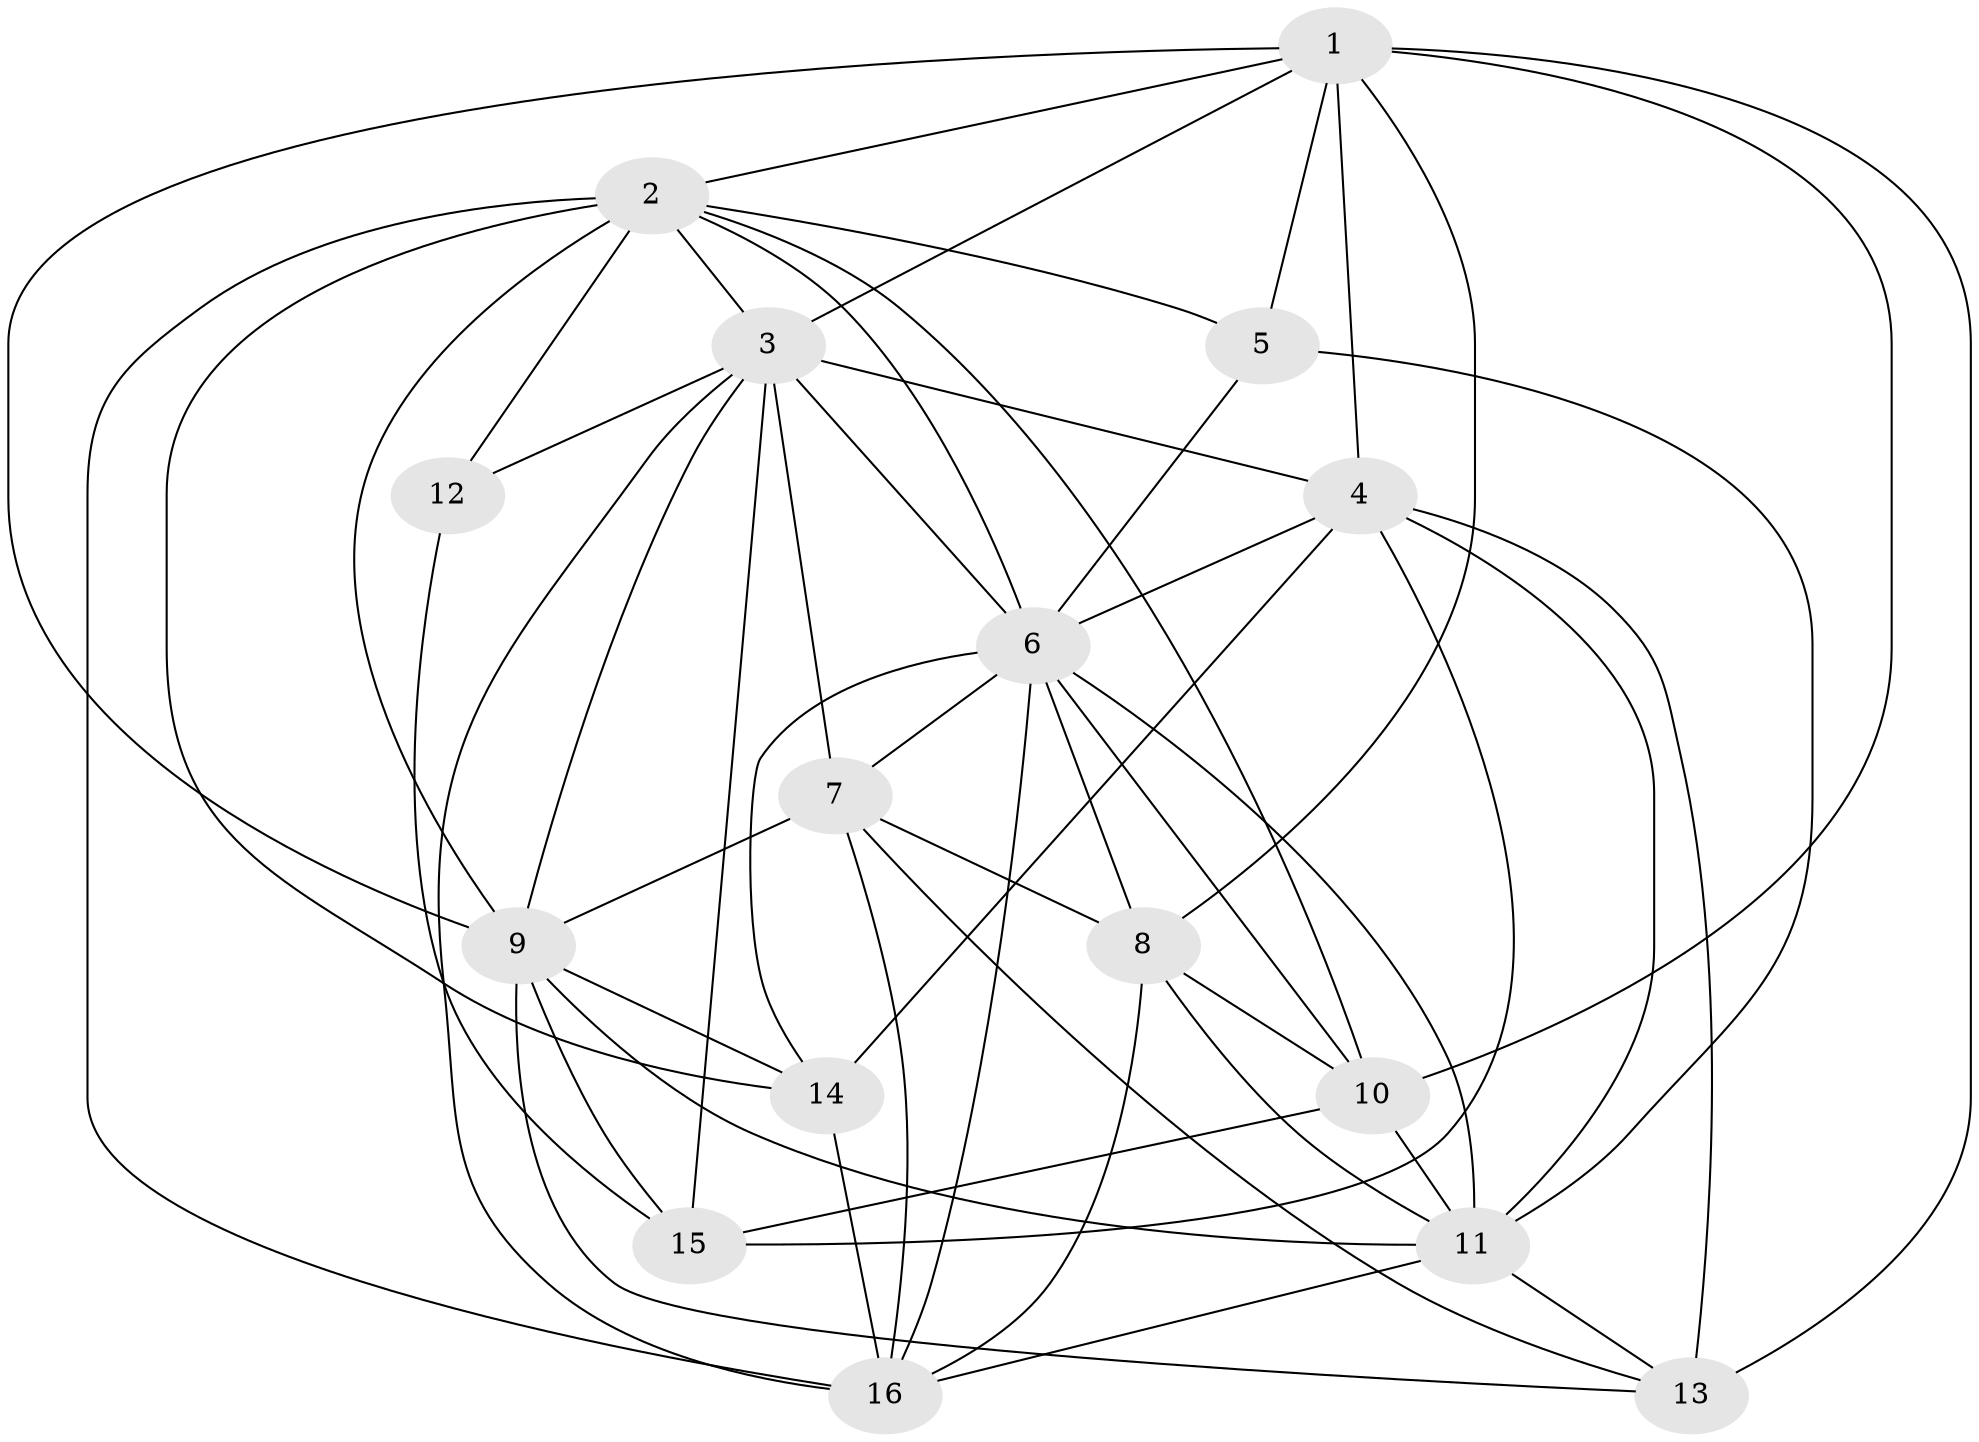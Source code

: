 // original degree distribution, {4: 1.0}
// Generated by graph-tools (version 1.1) at 2025/53/03/04/25 22:53:56]
// undirected, 16 vertices, 53 edges
graph export_dot {
  node [color=gray90,style=filled];
  1;
  2;
  3;
  4;
  5;
  6;
  7;
  8;
  9;
  10;
  11;
  12;
  13;
  14;
  15;
  16;
  1 -- 2 [weight=1.0];
  1 -- 3 [weight=1.0];
  1 -- 4 [weight=1.0];
  1 -- 5 [weight=1.0];
  1 -- 8 [weight=1.0];
  1 -- 9 [weight=1.0];
  1 -- 10 [weight=1.0];
  1 -- 13 [weight=1.0];
  2 -- 3 [weight=2.0];
  2 -- 5 [weight=1.0];
  2 -- 6 [weight=1.0];
  2 -- 9 [weight=1.0];
  2 -- 10 [weight=1.0];
  2 -- 12 [weight=2.0];
  2 -- 14 [weight=1.0];
  2 -- 16 [weight=2.0];
  3 -- 4 [weight=3.0];
  3 -- 6 [weight=1.0];
  3 -- 7 [weight=1.0];
  3 -- 9 [weight=1.0];
  3 -- 12 [weight=1.0];
  3 -- 15 [weight=1.0];
  3 -- 16 [weight=1.0];
  4 -- 6 [weight=1.0];
  4 -- 11 [weight=3.0];
  4 -- 13 [weight=2.0];
  4 -- 14 [weight=1.0];
  4 -- 15 [weight=1.0];
  5 -- 6 [weight=1.0];
  5 -- 11 [weight=1.0];
  6 -- 7 [weight=1.0];
  6 -- 8 [weight=3.0];
  6 -- 10 [weight=1.0];
  6 -- 11 [weight=1.0];
  6 -- 14 [weight=1.0];
  6 -- 16 [weight=1.0];
  7 -- 8 [weight=1.0];
  7 -- 9 [weight=1.0];
  7 -- 13 [weight=1.0];
  7 -- 16 [weight=1.0];
  8 -- 10 [weight=1.0];
  8 -- 11 [weight=1.0];
  8 -- 16 [weight=1.0];
  9 -- 11 [weight=2.0];
  9 -- 13 [weight=1.0];
  9 -- 14 [weight=2.0];
  9 -- 15 [weight=1.0];
  10 -- 11 [weight=2.0];
  10 -- 15 [weight=2.0];
  11 -- 13 [weight=1.0];
  11 -- 16 [weight=1.0];
  12 -- 15 [weight=1.0];
  14 -- 16 [weight=1.0];
}
